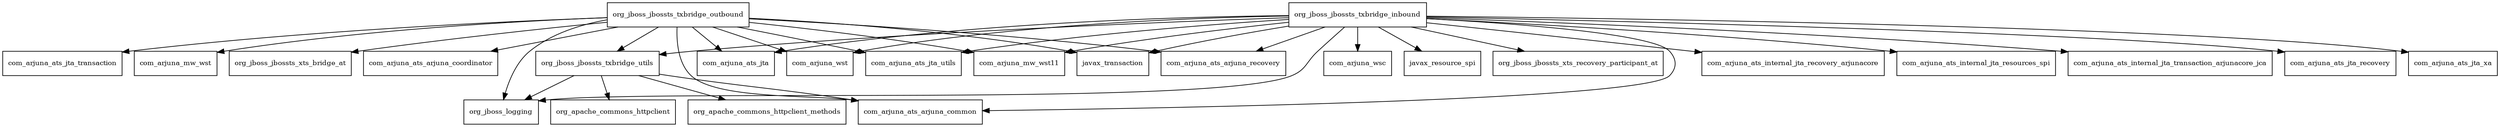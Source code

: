 digraph jbosstxbridge_4_17_21_Final_redhat_2_package_dependencies {
  node [shape = box, fontsize=10.0];
  org_jboss_jbossts_txbridge_inbound -> com_arjuna_ats_arjuna_common;
  org_jboss_jbossts_txbridge_inbound -> com_arjuna_ats_arjuna_recovery;
  org_jboss_jbossts_txbridge_inbound -> com_arjuna_ats_internal_jta_recovery_arjunacore;
  org_jboss_jbossts_txbridge_inbound -> com_arjuna_ats_internal_jta_resources_spi;
  org_jboss_jbossts_txbridge_inbound -> com_arjuna_ats_internal_jta_transaction_arjunacore_jca;
  org_jboss_jbossts_txbridge_inbound -> com_arjuna_ats_jta;
  org_jboss_jbossts_txbridge_inbound -> com_arjuna_ats_jta_recovery;
  org_jboss_jbossts_txbridge_inbound -> com_arjuna_ats_jta_utils;
  org_jboss_jbossts_txbridge_inbound -> com_arjuna_ats_jta_xa;
  org_jboss_jbossts_txbridge_inbound -> com_arjuna_mw_wst11;
  org_jboss_jbossts_txbridge_inbound -> com_arjuna_wsc;
  org_jboss_jbossts_txbridge_inbound -> com_arjuna_wst;
  org_jboss_jbossts_txbridge_inbound -> javax_resource_spi;
  org_jboss_jbossts_txbridge_inbound -> javax_transaction;
  org_jboss_jbossts_txbridge_inbound -> org_jboss_jbossts_txbridge_utils;
  org_jboss_jbossts_txbridge_inbound -> org_jboss_jbossts_xts_recovery_participant_at;
  org_jboss_jbossts_txbridge_inbound -> org_jboss_logging;
  org_jboss_jbossts_txbridge_outbound -> com_arjuna_ats_arjuna_common;
  org_jboss_jbossts_txbridge_outbound -> com_arjuna_ats_arjuna_coordinator;
  org_jboss_jbossts_txbridge_outbound -> com_arjuna_ats_arjuna_recovery;
  org_jboss_jbossts_txbridge_outbound -> com_arjuna_ats_jta;
  org_jboss_jbossts_txbridge_outbound -> com_arjuna_ats_jta_transaction;
  org_jboss_jbossts_txbridge_outbound -> com_arjuna_ats_jta_utils;
  org_jboss_jbossts_txbridge_outbound -> com_arjuna_mw_wst;
  org_jboss_jbossts_txbridge_outbound -> com_arjuna_mw_wst11;
  org_jboss_jbossts_txbridge_outbound -> com_arjuna_wst;
  org_jboss_jbossts_txbridge_outbound -> javax_transaction;
  org_jboss_jbossts_txbridge_outbound -> org_jboss_jbossts_txbridge_utils;
  org_jboss_jbossts_txbridge_outbound -> org_jboss_jbossts_xts_bridge_at;
  org_jboss_jbossts_txbridge_outbound -> org_jboss_logging;
  org_jboss_jbossts_txbridge_utils -> com_arjuna_ats_arjuna_common;
  org_jboss_jbossts_txbridge_utils -> org_apache_commons_httpclient;
  org_jboss_jbossts_txbridge_utils -> org_apache_commons_httpclient_methods;
  org_jboss_jbossts_txbridge_utils -> org_jboss_logging;
}
